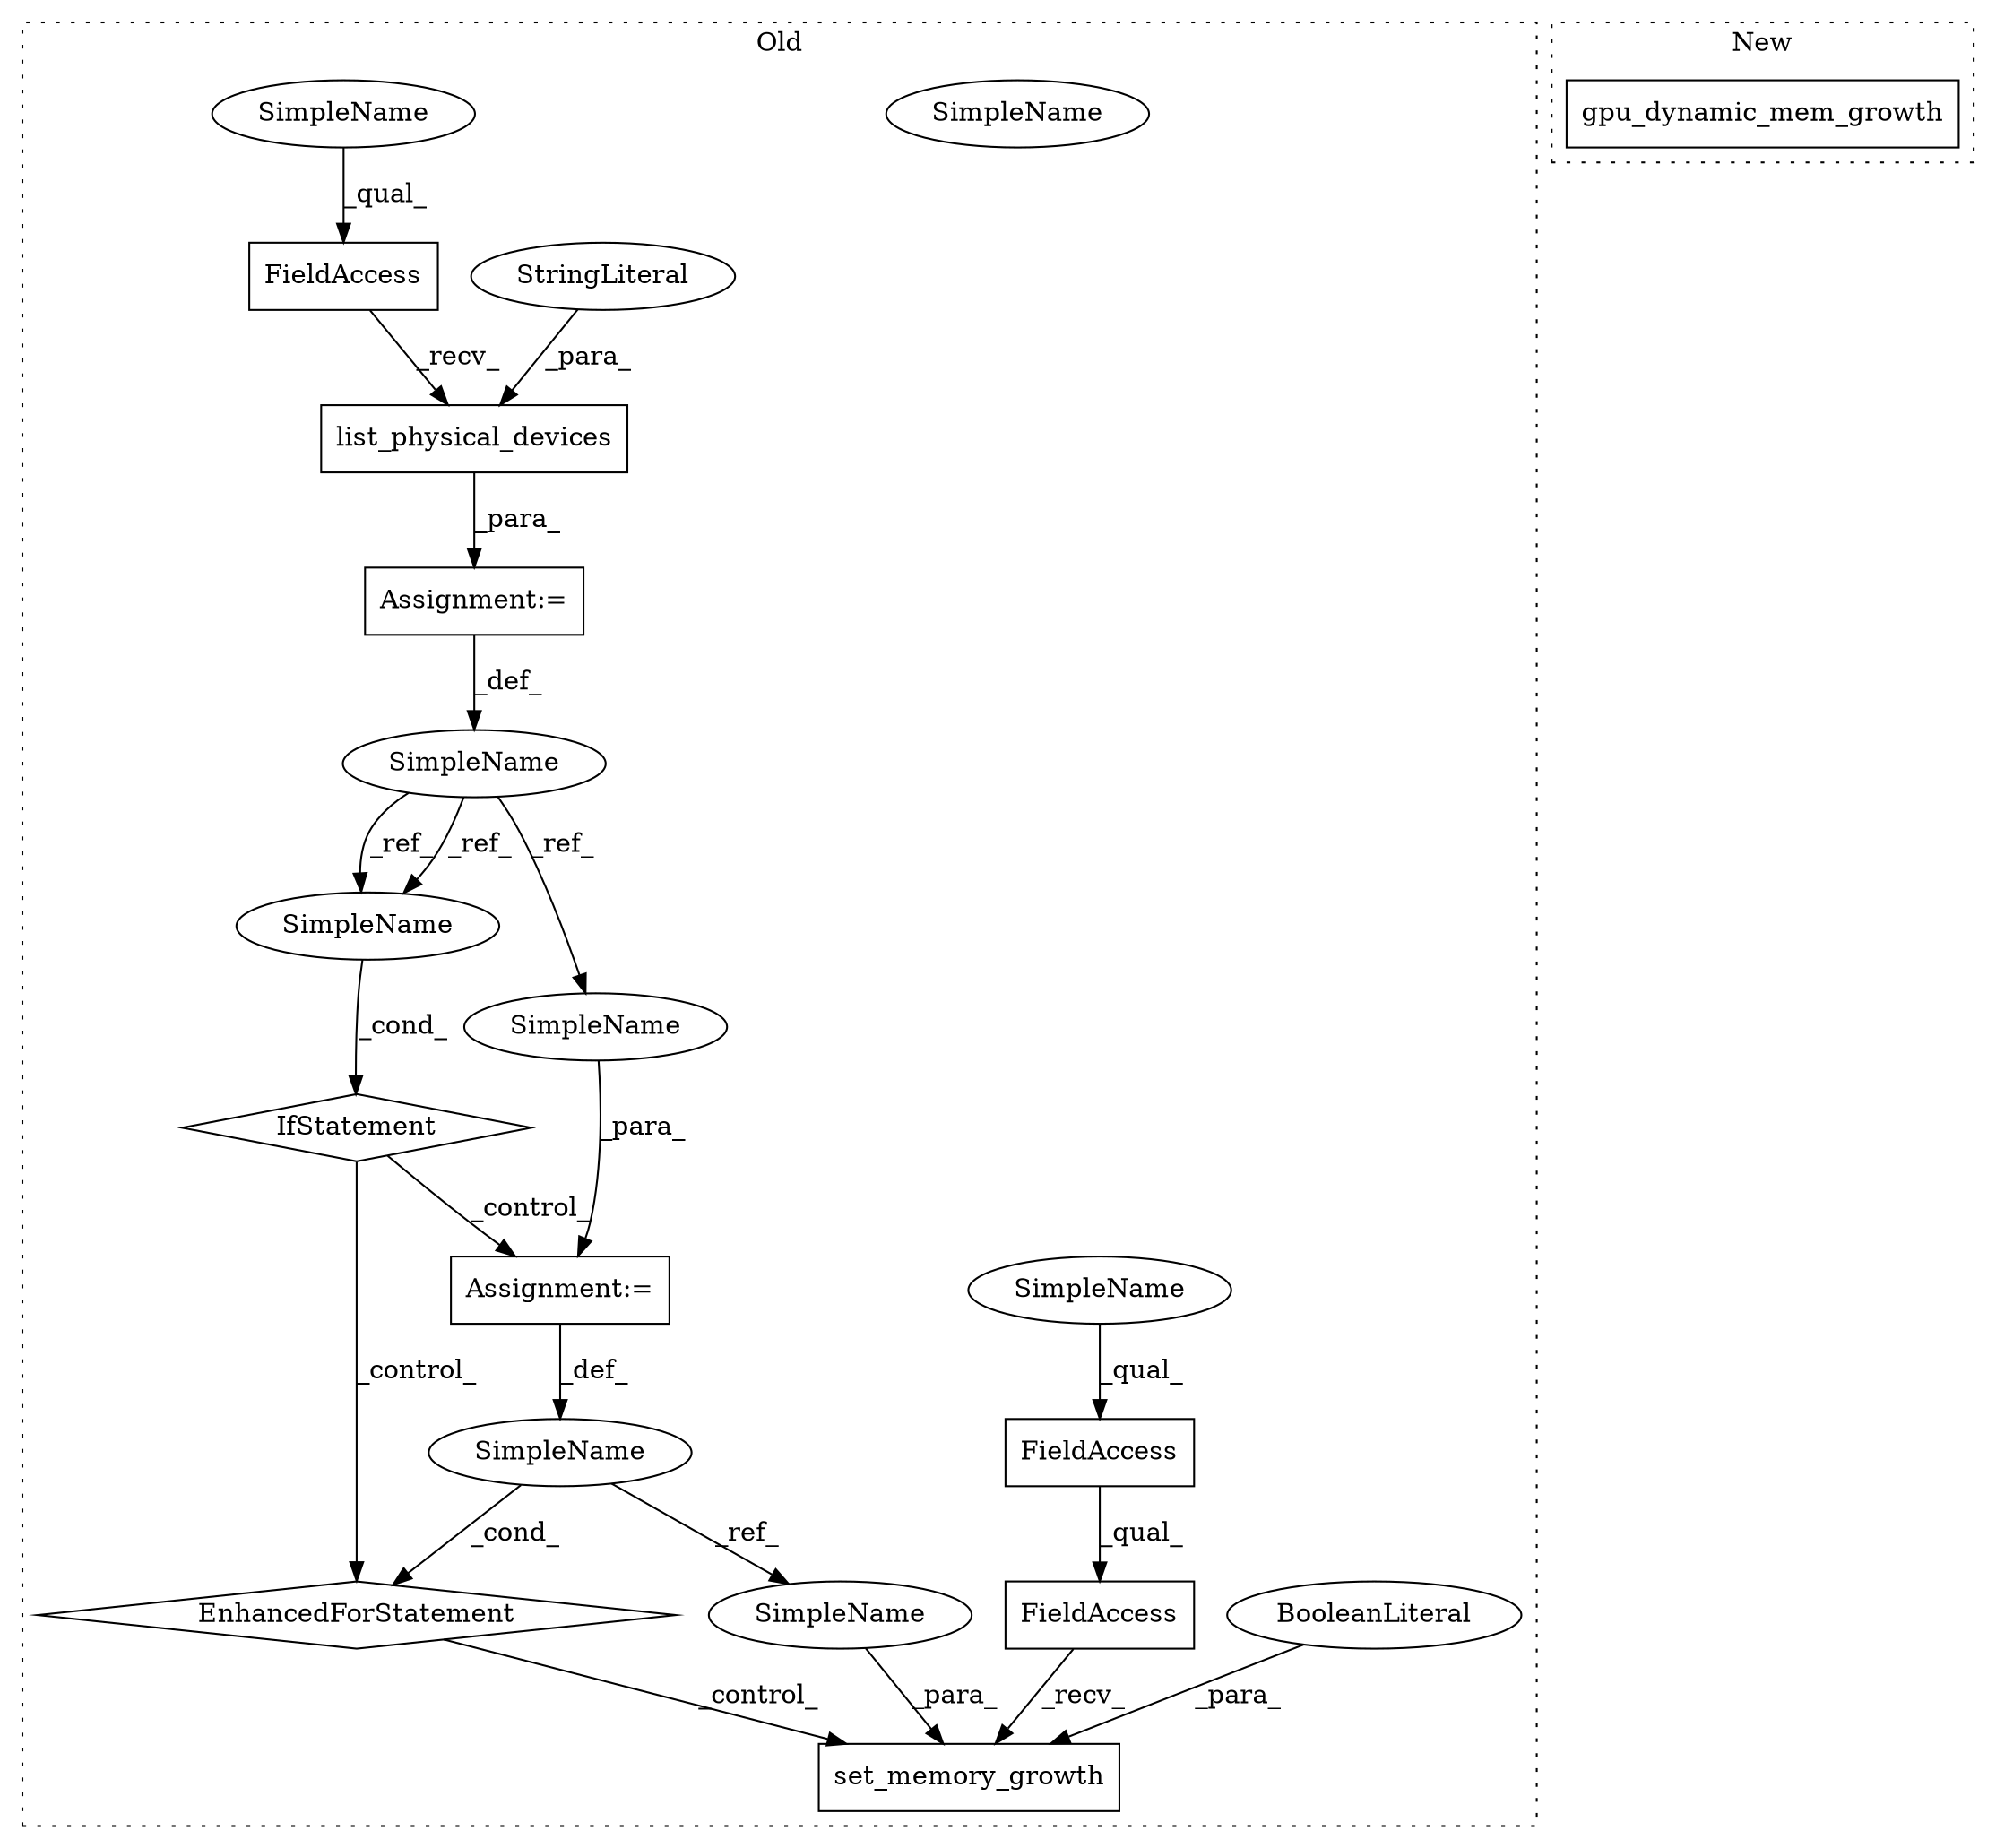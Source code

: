 digraph G {
subgraph cluster0 {
1 [label="IfStatement" a="25" s="569,589" l="4,2" shape="diamond"];
3 [label="SimpleName" a="42" s="573" l="16" shape="ellipse"];
4 [label="EnhancedForStatement" a="70" s="601,688" l="61,2" shape="diamond"];
5 [label="list_physical_devices" a="32" s="533,560" l="22,1" shape="box"];
6 [label="FieldAccess" a="22" s="515" l="17" shape="box"];
7 [label="FieldAccess" a="22" s="702" l="17" shape="box"];
8 [label="FieldAccess" a="22" s="702" l="30" shape="box"];
9 [label="set_memory_growth" a="32" s="733,759" l="18,1" shape="box"];
10 [label="BooleanLiteral" a="9" s="755" l="4" shape="ellipse"];
11 [label="SimpleName" a="42" s="666" l="3" shape="ellipse"];
12 [label="SimpleName" a="42" s="498" l="16" shape="ellipse"];
13 [label="StringLiteral" a="45" s="555" l="5" shape="ellipse"];
14 [label="Assignment:=" a="7" s="601,688" l="61,2" shape="box"];
15 [label="Assignment:=" a="7" s="514" l="1" shape="box"];
16 [label="SimpleName" a="42" s="702" l="10" shape="ellipse"];
17 [label="SimpleName" a="42" s="515" l="10" shape="ellipse"];
18 [label="SimpleName" a="42" s="751" l="3" shape="ellipse"];
19 [label="SimpleName" a="42" s="573" l="16" shape="ellipse"];
20 [label="SimpleName" a="42" s="672" l="16" shape="ellipse"];
label = "Old";
style="dotted";
}
subgraph cluster1 {
2 [label="gpu_dynamic_mem_growth" a="32" s="509" l="24" shape="box"];
label = "New";
style="dotted";
}
1 -> 4 [label="_control_"];
1 -> 14 [label="_control_"];
4 -> 9 [label="_control_"];
5 -> 15 [label="_para_"];
6 -> 5 [label="_recv_"];
7 -> 8 [label="_qual_"];
8 -> 9 [label="_recv_"];
10 -> 9 [label="_para_"];
11 -> 18 [label="_ref_"];
11 -> 4 [label="_cond_"];
12 -> 19 [label="_ref_"];
12 -> 19 [label="_ref_"];
12 -> 20 [label="_ref_"];
13 -> 5 [label="_para_"];
14 -> 11 [label="_def_"];
15 -> 12 [label="_def_"];
16 -> 7 [label="_qual_"];
17 -> 6 [label="_qual_"];
18 -> 9 [label="_para_"];
19 -> 1 [label="_cond_"];
20 -> 14 [label="_para_"];
}